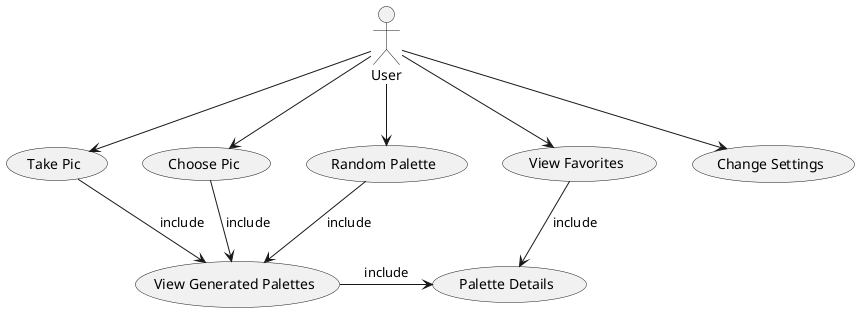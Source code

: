 @startuml

User --> (Take Pic)
User --> (Choose Pic)
User --> (Random Palette)
User --> (View Favorites)
User --> (Change Settings)

(Take Pic) --> (View Generated Palettes) : include
(Choose Pic) --> (View Generated Palettes) : include
(Random Palette) --> (View Generated Palettes) : include
(View Generated Palettes) -> (Palette Details) : include
(View Favorites) --> (Palette Details) : include

@enduml